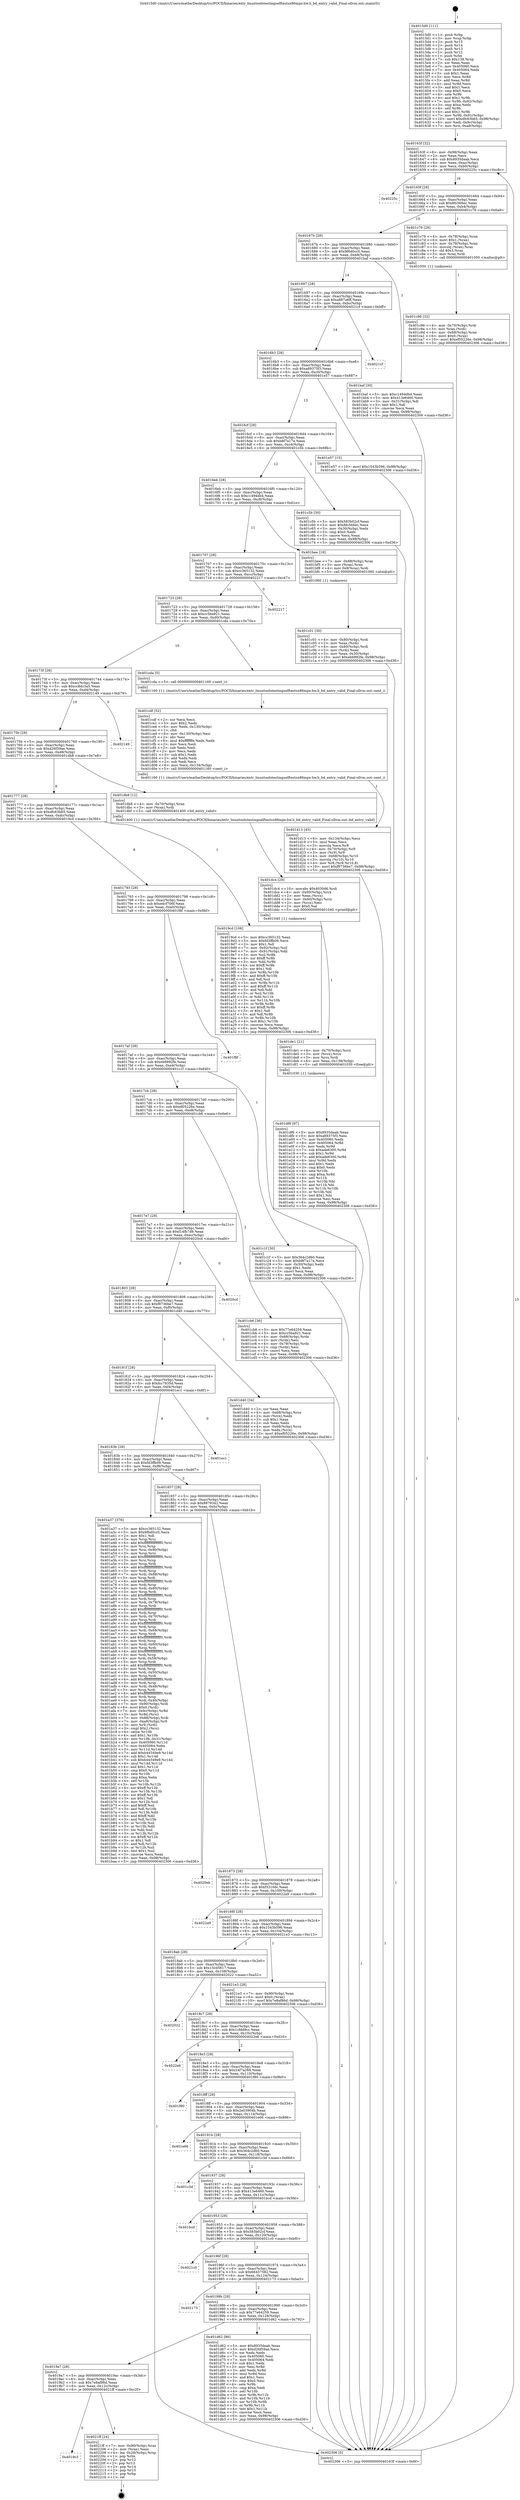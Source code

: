 digraph "0x4015d0" {
  label = "0x4015d0 (/mnt/c/Users/mathe/Desktop/tcc/POCII/binaries/extr_linuxtoolstestingselftestsx86mpx-hw.h_bd_entry_valid_Final-ollvm.out::main(0))"
  labelloc = "t"
  node[shape=record]

  Entry [label="",width=0.3,height=0.3,shape=circle,fillcolor=black,style=filled]
  "0x40163f" [label="{
     0x40163f [32]\l
     | [instrs]\l
     &nbsp;&nbsp;0x40163f \<+6\>: mov -0x98(%rbp),%eax\l
     &nbsp;&nbsp;0x401645 \<+2\>: mov %eax,%ecx\l
     &nbsp;&nbsp;0x401647 \<+6\>: sub $0x8935daab,%ecx\l
     &nbsp;&nbsp;0x40164d \<+6\>: mov %eax,-0xac(%rbp)\l
     &nbsp;&nbsp;0x401653 \<+6\>: mov %ecx,-0xb0(%rbp)\l
     &nbsp;&nbsp;0x401659 \<+6\>: je 000000000040225c \<main+0xc8c\>\l
  }"]
  "0x40225c" [label="{
     0x40225c\l
  }", style=dashed]
  "0x40165f" [label="{
     0x40165f [28]\l
     | [instrs]\l
     &nbsp;&nbsp;0x40165f \<+5\>: jmp 0000000000401664 \<main+0x94\>\l
     &nbsp;&nbsp;0x401664 \<+6\>: mov -0xac(%rbp),%eax\l
     &nbsp;&nbsp;0x40166a \<+5\>: sub $0x8fc566ec,%eax\l
     &nbsp;&nbsp;0x40166f \<+6\>: mov %eax,-0xb4(%rbp)\l
     &nbsp;&nbsp;0x401675 \<+6\>: je 0000000000401c79 \<main+0x6a9\>\l
  }"]
  Exit [label="",width=0.3,height=0.3,shape=circle,fillcolor=black,style=filled,peripheries=2]
  "0x401c79" [label="{
     0x401c79 [29]\l
     | [instrs]\l
     &nbsp;&nbsp;0x401c79 \<+4\>: mov -0x78(%rbp),%rax\l
     &nbsp;&nbsp;0x401c7d \<+6\>: movl $0x1,(%rax)\l
     &nbsp;&nbsp;0x401c83 \<+4\>: mov -0x78(%rbp),%rax\l
     &nbsp;&nbsp;0x401c87 \<+3\>: movslq (%rax),%rax\l
     &nbsp;&nbsp;0x401c8a \<+4\>: shl $0x3,%rax\l
     &nbsp;&nbsp;0x401c8e \<+3\>: mov %rax,%rdi\l
     &nbsp;&nbsp;0x401c91 \<+5\>: call 0000000000401050 \<malloc@plt\>\l
     | [calls]\l
     &nbsp;&nbsp;0x401050 \{1\} (unknown)\l
  }"]
  "0x40167b" [label="{
     0x40167b [28]\l
     | [instrs]\l
     &nbsp;&nbsp;0x40167b \<+5\>: jmp 0000000000401680 \<main+0xb0\>\l
     &nbsp;&nbsp;0x401680 \<+6\>: mov -0xac(%rbp),%eax\l
     &nbsp;&nbsp;0x401686 \<+5\>: sub $0x9f6d0cc0,%eax\l
     &nbsp;&nbsp;0x40168b \<+6\>: mov %eax,-0xb8(%rbp)\l
     &nbsp;&nbsp;0x401691 \<+6\>: je 0000000000401baf \<main+0x5df\>\l
  }"]
  "0x4019c3" [label="{
     0x4019c3\l
  }", style=dashed]
  "0x401baf" [label="{
     0x401baf [30]\l
     | [instrs]\l
     &nbsp;&nbsp;0x401baf \<+5\>: mov $0xc1494db4,%eax\l
     &nbsp;&nbsp;0x401bb4 \<+5\>: mov $0x413e6460,%ecx\l
     &nbsp;&nbsp;0x401bb9 \<+3\>: mov -0x31(%rbp),%dl\l
     &nbsp;&nbsp;0x401bbc \<+3\>: test $0x1,%dl\l
     &nbsp;&nbsp;0x401bbf \<+3\>: cmovne %ecx,%eax\l
     &nbsp;&nbsp;0x401bc2 \<+6\>: mov %eax,-0x98(%rbp)\l
     &nbsp;&nbsp;0x401bc8 \<+5\>: jmp 0000000000402306 \<main+0xd36\>\l
  }"]
  "0x401697" [label="{
     0x401697 [28]\l
     | [instrs]\l
     &nbsp;&nbsp;0x401697 \<+5\>: jmp 000000000040169c \<main+0xcc\>\l
     &nbsp;&nbsp;0x40169c \<+6\>: mov -0xac(%rbp),%eax\l
     &nbsp;&nbsp;0x4016a2 \<+5\>: sub $0xa887a6ff,%eax\l
     &nbsp;&nbsp;0x4016a7 \<+6\>: mov %eax,-0xbc(%rbp)\l
     &nbsp;&nbsp;0x4016ad \<+6\>: je 00000000004021cf \<main+0xbff\>\l
  }"]
  "0x4021ff" [label="{
     0x4021ff [24]\l
     | [instrs]\l
     &nbsp;&nbsp;0x4021ff \<+7\>: mov -0x90(%rbp),%rax\l
     &nbsp;&nbsp;0x402206 \<+2\>: mov (%rax),%eax\l
     &nbsp;&nbsp;0x402208 \<+4\>: lea -0x28(%rbp),%rsp\l
     &nbsp;&nbsp;0x40220c \<+1\>: pop %rbx\l
     &nbsp;&nbsp;0x40220d \<+2\>: pop %r12\l
     &nbsp;&nbsp;0x40220f \<+2\>: pop %r13\l
     &nbsp;&nbsp;0x402211 \<+2\>: pop %r14\l
     &nbsp;&nbsp;0x402213 \<+2\>: pop %r15\l
     &nbsp;&nbsp;0x402215 \<+1\>: pop %rbp\l
     &nbsp;&nbsp;0x402216 \<+1\>: ret\l
  }"]
  "0x4021cf" [label="{
     0x4021cf\l
  }", style=dashed]
  "0x4016b3" [label="{
     0x4016b3 [28]\l
     | [instrs]\l
     &nbsp;&nbsp;0x4016b3 \<+5\>: jmp 00000000004016b8 \<main+0xe8\>\l
     &nbsp;&nbsp;0x4016b8 \<+6\>: mov -0xac(%rbp),%eax\l
     &nbsp;&nbsp;0x4016be \<+5\>: sub $0xa89375f3,%eax\l
     &nbsp;&nbsp;0x4016c3 \<+6\>: mov %eax,-0xc0(%rbp)\l
     &nbsp;&nbsp;0x4016c9 \<+6\>: je 0000000000401e57 \<main+0x887\>\l
  }"]
  "0x401df6" [label="{
     0x401df6 [97]\l
     | [instrs]\l
     &nbsp;&nbsp;0x401df6 \<+5\>: mov $0x8935daab,%eax\l
     &nbsp;&nbsp;0x401dfb \<+5\>: mov $0xa89375f3,%esi\l
     &nbsp;&nbsp;0x401e00 \<+7\>: mov 0x405060,%edx\l
     &nbsp;&nbsp;0x401e07 \<+8\>: mov 0x405064,%r8d\l
     &nbsp;&nbsp;0x401e0f \<+3\>: mov %edx,%r9d\l
     &nbsp;&nbsp;0x401e12 \<+7\>: sub $0xade6300,%r9d\l
     &nbsp;&nbsp;0x401e19 \<+4\>: sub $0x1,%r9d\l
     &nbsp;&nbsp;0x401e1d \<+7\>: add $0xade6300,%r9d\l
     &nbsp;&nbsp;0x401e24 \<+4\>: imul %r9d,%edx\l
     &nbsp;&nbsp;0x401e28 \<+3\>: and $0x1,%edx\l
     &nbsp;&nbsp;0x401e2b \<+3\>: cmp $0x0,%edx\l
     &nbsp;&nbsp;0x401e2e \<+4\>: sete %r10b\l
     &nbsp;&nbsp;0x401e32 \<+4\>: cmp $0xa,%r8d\l
     &nbsp;&nbsp;0x401e36 \<+4\>: setl %r11b\l
     &nbsp;&nbsp;0x401e3a \<+3\>: mov %r10b,%bl\l
     &nbsp;&nbsp;0x401e3d \<+3\>: and %r11b,%bl\l
     &nbsp;&nbsp;0x401e40 \<+3\>: xor %r11b,%r10b\l
     &nbsp;&nbsp;0x401e43 \<+3\>: or %r10b,%bl\l
     &nbsp;&nbsp;0x401e46 \<+3\>: test $0x1,%bl\l
     &nbsp;&nbsp;0x401e49 \<+3\>: cmovne %esi,%eax\l
     &nbsp;&nbsp;0x401e4c \<+6\>: mov %eax,-0x98(%rbp)\l
     &nbsp;&nbsp;0x401e52 \<+5\>: jmp 0000000000402306 \<main+0xd36\>\l
  }"]
  "0x401e57" [label="{
     0x401e57 [15]\l
     | [instrs]\l
     &nbsp;&nbsp;0x401e57 \<+10\>: movl $0x1543b596,-0x98(%rbp)\l
     &nbsp;&nbsp;0x401e61 \<+5\>: jmp 0000000000402306 \<main+0xd36\>\l
  }"]
  "0x4016cf" [label="{
     0x4016cf [28]\l
     | [instrs]\l
     &nbsp;&nbsp;0x4016cf \<+5\>: jmp 00000000004016d4 \<main+0x104\>\l
     &nbsp;&nbsp;0x4016d4 \<+6\>: mov -0xac(%rbp),%eax\l
     &nbsp;&nbsp;0x4016da \<+5\>: sub $0xb8f7a17e,%eax\l
     &nbsp;&nbsp;0x4016df \<+6\>: mov %eax,-0xc4(%rbp)\l
     &nbsp;&nbsp;0x4016e5 \<+6\>: je 0000000000401c5b \<main+0x68b\>\l
  }"]
  "0x401de1" [label="{
     0x401de1 [21]\l
     | [instrs]\l
     &nbsp;&nbsp;0x401de1 \<+4\>: mov -0x70(%rbp),%rcx\l
     &nbsp;&nbsp;0x401de5 \<+3\>: mov (%rcx),%rcx\l
     &nbsp;&nbsp;0x401de8 \<+3\>: mov %rcx,%rdi\l
     &nbsp;&nbsp;0x401deb \<+6\>: mov %eax,-0x138(%rbp)\l
     &nbsp;&nbsp;0x401df1 \<+5\>: call 0000000000401030 \<free@plt\>\l
     | [calls]\l
     &nbsp;&nbsp;0x401030 \{1\} (unknown)\l
  }"]
  "0x401c5b" [label="{
     0x401c5b [30]\l
     | [instrs]\l
     &nbsp;&nbsp;0x401c5b \<+5\>: mov $0x583b02cf,%eax\l
     &nbsp;&nbsp;0x401c60 \<+5\>: mov $0x8fc566ec,%ecx\l
     &nbsp;&nbsp;0x401c65 \<+3\>: mov -0x30(%rbp),%edx\l
     &nbsp;&nbsp;0x401c68 \<+3\>: cmp $0x0,%edx\l
     &nbsp;&nbsp;0x401c6b \<+3\>: cmove %ecx,%eax\l
     &nbsp;&nbsp;0x401c6e \<+6\>: mov %eax,-0x98(%rbp)\l
     &nbsp;&nbsp;0x401c74 \<+5\>: jmp 0000000000402306 \<main+0xd36\>\l
  }"]
  "0x4016eb" [label="{
     0x4016eb [28]\l
     | [instrs]\l
     &nbsp;&nbsp;0x4016eb \<+5\>: jmp 00000000004016f0 \<main+0x120\>\l
     &nbsp;&nbsp;0x4016f0 \<+6\>: mov -0xac(%rbp),%eax\l
     &nbsp;&nbsp;0x4016f6 \<+5\>: sub $0xc1494db4,%eax\l
     &nbsp;&nbsp;0x4016fb \<+6\>: mov %eax,-0xc8(%rbp)\l
     &nbsp;&nbsp;0x401701 \<+6\>: je 0000000000401bee \<main+0x61e\>\l
  }"]
  "0x401dc4" [label="{
     0x401dc4 [29]\l
     | [instrs]\l
     &nbsp;&nbsp;0x401dc4 \<+10\>: movabs $0x4030d6,%rdi\l
     &nbsp;&nbsp;0x401dce \<+4\>: mov -0x60(%rbp),%rcx\l
     &nbsp;&nbsp;0x401dd2 \<+2\>: mov %eax,(%rcx)\l
     &nbsp;&nbsp;0x401dd4 \<+4\>: mov -0x60(%rbp),%rcx\l
     &nbsp;&nbsp;0x401dd8 \<+2\>: mov (%rcx),%esi\l
     &nbsp;&nbsp;0x401dda \<+2\>: mov $0x0,%al\l
     &nbsp;&nbsp;0x401ddc \<+5\>: call 0000000000401040 \<printf@plt\>\l
     | [calls]\l
     &nbsp;&nbsp;0x401040 \{1\} (unknown)\l
  }"]
  "0x401bee" [label="{
     0x401bee [19]\l
     | [instrs]\l
     &nbsp;&nbsp;0x401bee \<+7\>: mov -0x88(%rbp),%rax\l
     &nbsp;&nbsp;0x401bf5 \<+3\>: mov (%rax),%rax\l
     &nbsp;&nbsp;0x401bf8 \<+4\>: mov 0x8(%rax),%rdi\l
     &nbsp;&nbsp;0x401bfc \<+5\>: call 0000000000401060 \<atoi@plt\>\l
     | [calls]\l
     &nbsp;&nbsp;0x401060 \{1\} (unknown)\l
  }"]
  "0x401707" [label="{
     0x401707 [28]\l
     | [instrs]\l
     &nbsp;&nbsp;0x401707 \<+5\>: jmp 000000000040170c \<main+0x13c\>\l
     &nbsp;&nbsp;0x40170c \<+6\>: mov -0xac(%rbp),%eax\l
     &nbsp;&nbsp;0x401712 \<+5\>: sub $0xcc365132,%eax\l
     &nbsp;&nbsp;0x401717 \<+6\>: mov %eax,-0xcc(%rbp)\l
     &nbsp;&nbsp;0x40171d \<+6\>: je 0000000000402217 \<main+0xc47\>\l
  }"]
  "0x4019a7" [label="{
     0x4019a7 [28]\l
     | [instrs]\l
     &nbsp;&nbsp;0x4019a7 \<+5\>: jmp 00000000004019ac \<main+0x3dc\>\l
     &nbsp;&nbsp;0x4019ac \<+6\>: mov -0xac(%rbp),%eax\l
     &nbsp;&nbsp;0x4019b2 \<+5\>: sub $0x7e8af86d,%eax\l
     &nbsp;&nbsp;0x4019b7 \<+6\>: mov %eax,-0x12c(%rbp)\l
     &nbsp;&nbsp;0x4019bd \<+6\>: je 00000000004021ff \<main+0xc2f\>\l
  }"]
  "0x402217" [label="{
     0x402217\l
  }", style=dashed]
  "0x401723" [label="{
     0x401723 [28]\l
     | [instrs]\l
     &nbsp;&nbsp;0x401723 \<+5\>: jmp 0000000000401728 \<main+0x158\>\l
     &nbsp;&nbsp;0x401728 \<+6\>: mov -0xac(%rbp),%eax\l
     &nbsp;&nbsp;0x40172e \<+5\>: sub $0xcc5ba921,%eax\l
     &nbsp;&nbsp;0x401733 \<+6\>: mov %eax,-0xd0(%rbp)\l
     &nbsp;&nbsp;0x401739 \<+6\>: je 0000000000401cda \<main+0x70a\>\l
  }"]
  "0x401d62" [label="{
     0x401d62 [86]\l
     | [instrs]\l
     &nbsp;&nbsp;0x401d62 \<+5\>: mov $0x8935daab,%eax\l
     &nbsp;&nbsp;0x401d67 \<+5\>: mov $0xd26f59ae,%ecx\l
     &nbsp;&nbsp;0x401d6c \<+2\>: xor %edx,%edx\l
     &nbsp;&nbsp;0x401d6e \<+7\>: mov 0x405060,%esi\l
     &nbsp;&nbsp;0x401d75 \<+7\>: mov 0x405064,%edi\l
     &nbsp;&nbsp;0x401d7c \<+3\>: sub $0x1,%edx\l
     &nbsp;&nbsp;0x401d7f \<+3\>: mov %esi,%r8d\l
     &nbsp;&nbsp;0x401d82 \<+3\>: add %edx,%r8d\l
     &nbsp;&nbsp;0x401d85 \<+4\>: imul %r8d,%esi\l
     &nbsp;&nbsp;0x401d89 \<+3\>: and $0x1,%esi\l
     &nbsp;&nbsp;0x401d8c \<+3\>: cmp $0x0,%esi\l
     &nbsp;&nbsp;0x401d8f \<+4\>: sete %r9b\l
     &nbsp;&nbsp;0x401d93 \<+3\>: cmp $0xa,%edi\l
     &nbsp;&nbsp;0x401d96 \<+4\>: setl %r10b\l
     &nbsp;&nbsp;0x401d9a \<+3\>: mov %r9b,%r11b\l
     &nbsp;&nbsp;0x401d9d \<+3\>: and %r10b,%r11b\l
     &nbsp;&nbsp;0x401da0 \<+3\>: xor %r10b,%r9b\l
     &nbsp;&nbsp;0x401da3 \<+3\>: or %r9b,%r11b\l
     &nbsp;&nbsp;0x401da6 \<+4\>: test $0x1,%r11b\l
     &nbsp;&nbsp;0x401daa \<+3\>: cmovne %ecx,%eax\l
     &nbsp;&nbsp;0x401dad \<+6\>: mov %eax,-0x98(%rbp)\l
     &nbsp;&nbsp;0x401db3 \<+5\>: jmp 0000000000402306 \<main+0xd36\>\l
  }"]
  "0x401cda" [label="{
     0x401cda [5]\l
     | [instrs]\l
     &nbsp;&nbsp;0x401cda \<+5\>: call 0000000000401160 \<next_i\>\l
     | [calls]\l
     &nbsp;&nbsp;0x401160 \{1\} (/mnt/c/Users/mathe/Desktop/tcc/POCII/binaries/extr_linuxtoolstestingselftestsx86mpx-hw.h_bd_entry_valid_Final-ollvm.out::next_i)\l
  }"]
  "0x40173f" [label="{
     0x40173f [28]\l
     | [instrs]\l
     &nbsp;&nbsp;0x40173f \<+5\>: jmp 0000000000401744 \<main+0x174\>\l
     &nbsp;&nbsp;0x401744 \<+6\>: mov -0xac(%rbp),%eax\l
     &nbsp;&nbsp;0x40174a \<+5\>: sub $0xcc8dc3a5,%eax\l
     &nbsp;&nbsp;0x40174f \<+6\>: mov %eax,-0xd4(%rbp)\l
     &nbsp;&nbsp;0x401755 \<+6\>: je 0000000000402149 \<main+0xb79\>\l
  }"]
  "0x40198b" [label="{
     0x40198b [28]\l
     | [instrs]\l
     &nbsp;&nbsp;0x40198b \<+5\>: jmp 0000000000401990 \<main+0x3c0\>\l
     &nbsp;&nbsp;0x401990 \<+6\>: mov -0xac(%rbp),%eax\l
     &nbsp;&nbsp;0x401996 \<+5\>: sub $0x77e64259,%eax\l
     &nbsp;&nbsp;0x40199b \<+6\>: mov %eax,-0x128(%rbp)\l
     &nbsp;&nbsp;0x4019a1 \<+6\>: je 0000000000401d62 \<main+0x792\>\l
  }"]
  "0x402149" [label="{
     0x402149\l
  }", style=dashed]
  "0x40175b" [label="{
     0x40175b [28]\l
     | [instrs]\l
     &nbsp;&nbsp;0x40175b \<+5\>: jmp 0000000000401760 \<main+0x190\>\l
     &nbsp;&nbsp;0x401760 \<+6\>: mov -0xac(%rbp),%eax\l
     &nbsp;&nbsp;0x401766 \<+5\>: sub $0xd26f59ae,%eax\l
     &nbsp;&nbsp;0x40176b \<+6\>: mov %eax,-0xd8(%rbp)\l
     &nbsp;&nbsp;0x401771 \<+6\>: je 0000000000401db8 \<main+0x7e8\>\l
  }"]
  "0x402173" [label="{
     0x402173\l
  }", style=dashed]
  "0x401db8" [label="{
     0x401db8 [12]\l
     | [instrs]\l
     &nbsp;&nbsp;0x401db8 \<+4\>: mov -0x70(%rbp),%rax\l
     &nbsp;&nbsp;0x401dbc \<+3\>: mov (%rax),%rdi\l
     &nbsp;&nbsp;0x401dbf \<+5\>: call 0000000000401400 \<bd_entry_valid\>\l
     | [calls]\l
     &nbsp;&nbsp;0x401400 \{1\} (/mnt/c/Users/mathe/Desktop/tcc/POCII/binaries/extr_linuxtoolstestingselftestsx86mpx-hw.h_bd_entry_valid_Final-ollvm.out::bd_entry_valid)\l
  }"]
  "0x401777" [label="{
     0x401777 [28]\l
     | [instrs]\l
     &nbsp;&nbsp;0x401777 \<+5\>: jmp 000000000040177c \<main+0x1ac\>\l
     &nbsp;&nbsp;0x40177c \<+6\>: mov -0xac(%rbp),%eax\l
     &nbsp;&nbsp;0x401782 \<+5\>: sub $0xdfc63b65,%eax\l
     &nbsp;&nbsp;0x401787 \<+6\>: mov %eax,-0xdc(%rbp)\l
     &nbsp;&nbsp;0x40178d \<+6\>: je 00000000004019cd \<main+0x3fd\>\l
  }"]
  "0x40196f" [label="{
     0x40196f [28]\l
     | [instrs]\l
     &nbsp;&nbsp;0x40196f \<+5\>: jmp 0000000000401974 \<main+0x3a4\>\l
     &nbsp;&nbsp;0x401974 \<+6\>: mov -0xac(%rbp),%eax\l
     &nbsp;&nbsp;0x40197a \<+5\>: sub $0x66457582,%eax\l
     &nbsp;&nbsp;0x40197f \<+6\>: mov %eax,-0x124(%rbp)\l
     &nbsp;&nbsp;0x401985 \<+6\>: je 0000000000402173 \<main+0xba3\>\l
  }"]
  "0x4019cd" [label="{
     0x4019cd [106]\l
     | [instrs]\l
     &nbsp;&nbsp;0x4019cd \<+5\>: mov $0xcc365132,%eax\l
     &nbsp;&nbsp;0x4019d2 \<+5\>: mov $0xfd3ffb09,%ecx\l
     &nbsp;&nbsp;0x4019d7 \<+2\>: mov $0x1,%dl\l
     &nbsp;&nbsp;0x4019d9 \<+7\>: mov -0x92(%rbp),%sil\l
     &nbsp;&nbsp;0x4019e0 \<+7\>: mov -0x91(%rbp),%dil\l
     &nbsp;&nbsp;0x4019e7 \<+3\>: mov %sil,%r8b\l
     &nbsp;&nbsp;0x4019ea \<+4\>: xor $0xff,%r8b\l
     &nbsp;&nbsp;0x4019ee \<+3\>: mov %dil,%r9b\l
     &nbsp;&nbsp;0x4019f1 \<+4\>: xor $0xff,%r9b\l
     &nbsp;&nbsp;0x4019f5 \<+3\>: xor $0x1,%dl\l
     &nbsp;&nbsp;0x4019f8 \<+3\>: mov %r8b,%r10b\l
     &nbsp;&nbsp;0x4019fb \<+4\>: and $0xff,%r10b\l
     &nbsp;&nbsp;0x4019ff \<+3\>: and %dl,%sil\l
     &nbsp;&nbsp;0x401a02 \<+3\>: mov %r9b,%r11b\l
     &nbsp;&nbsp;0x401a05 \<+4\>: and $0xff,%r11b\l
     &nbsp;&nbsp;0x401a09 \<+3\>: and %dl,%dil\l
     &nbsp;&nbsp;0x401a0c \<+3\>: or %sil,%r10b\l
     &nbsp;&nbsp;0x401a0f \<+3\>: or %dil,%r11b\l
     &nbsp;&nbsp;0x401a12 \<+3\>: xor %r11b,%r10b\l
     &nbsp;&nbsp;0x401a15 \<+3\>: or %r9b,%r8b\l
     &nbsp;&nbsp;0x401a18 \<+4\>: xor $0xff,%r8b\l
     &nbsp;&nbsp;0x401a1c \<+3\>: or $0x1,%dl\l
     &nbsp;&nbsp;0x401a1f \<+3\>: and %dl,%r8b\l
     &nbsp;&nbsp;0x401a22 \<+3\>: or %r8b,%r10b\l
     &nbsp;&nbsp;0x401a25 \<+4\>: test $0x1,%r10b\l
     &nbsp;&nbsp;0x401a29 \<+3\>: cmovne %ecx,%eax\l
     &nbsp;&nbsp;0x401a2c \<+6\>: mov %eax,-0x98(%rbp)\l
     &nbsp;&nbsp;0x401a32 \<+5\>: jmp 0000000000402306 \<main+0xd36\>\l
  }"]
  "0x401793" [label="{
     0x401793 [28]\l
     | [instrs]\l
     &nbsp;&nbsp;0x401793 \<+5\>: jmp 0000000000401798 \<main+0x1c8\>\l
     &nbsp;&nbsp;0x401798 \<+6\>: mov -0xac(%rbp),%eax\l
     &nbsp;&nbsp;0x40179e \<+5\>: sub $0xe4cf706f,%eax\l
     &nbsp;&nbsp;0x4017a3 \<+6\>: mov %eax,-0xe0(%rbp)\l
     &nbsp;&nbsp;0x4017a9 \<+6\>: je 0000000000401f8f \<main+0x9bf\>\l
  }"]
  "0x402306" [label="{
     0x402306 [5]\l
     | [instrs]\l
     &nbsp;&nbsp;0x402306 \<+5\>: jmp 000000000040163f \<main+0x6f\>\l
  }"]
  "0x4015d0" [label="{
     0x4015d0 [111]\l
     | [instrs]\l
     &nbsp;&nbsp;0x4015d0 \<+1\>: push %rbp\l
     &nbsp;&nbsp;0x4015d1 \<+3\>: mov %rsp,%rbp\l
     &nbsp;&nbsp;0x4015d4 \<+2\>: push %r15\l
     &nbsp;&nbsp;0x4015d6 \<+2\>: push %r14\l
     &nbsp;&nbsp;0x4015d8 \<+2\>: push %r13\l
     &nbsp;&nbsp;0x4015da \<+2\>: push %r12\l
     &nbsp;&nbsp;0x4015dc \<+1\>: push %rbx\l
     &nbsp;&nbsp;0x4015dd \<+7\>: sub $0x138,%rsp\l
     &nbsp;&nbsp;0x4015e4 \<+2\>: xor %eax,%eax\l
     &nbsp;&nbsp;0x4015e6 \<+7\>: mov 0x405060,%ecx\l
     &nbsp;&nbsp;0x4015ed \<+7\>: mov 0x405064,%edx\l
     &nbsp;&nbsp;0x4015f4 \<+3\>: sub $0x1,%eax\l
     &nbsp;&nbsp;0x4015f7 \<+3\>: mov %ecx,%r8d\l
     &nbsp;&nbsp;0x4015fa \<+3\>: add %eax,%r8d\l
     &nbsp;&nbsp;0x4015fd \<+4\>: imul %r8d,%ecx\l
     &nbsp;&nbsp;0x401601 \<+3\>: and $0x1,%ecx\l
     &nbsp;&nbsp;0x401604 \<+3\>: cmp $0x0,%ecx\l
     &nbsp;&nbsp;0x401607 \<+4\>: sete %r9b\l
     &nbsp;&nbsp;0x40160b \<+4\>: and $0x1,%r9b\l
     &nbsp;&nbsp;0x40160f \<+7\>: mov %r9b,-0x92(%rbp)\l
     &nbsp;&nbsp;0x401616 \<+3\>: cmp $0xa,%edx\l
     &nbsp;&nbsp;0x401619 \<+4\>: setl %r9b\l
     &nbsp;&nbsp;0x40161d \<+4\>: and $0x1,%r9b\l
     &nbsp;&nbsp;0x401621 \<+7\>: mov %r9b,-0x91(%rbp)\l
     &nbsp;&nbsp;0x401628 \<+10\>: movl $0xdfc63b65,-0x98(%rbp)\l
     &nbsp;&nbsp;0x401632 \<+6\>: mov %edi,-0x9c(%rbp)\l
     &nbsp;&nbsp;0x401638 \<+7\>: mov %rsi,-0xa8(%rbp)\l
  }"]
  "0x4021c0" [label="{
     0x4021c0\l
  }", style=dashed]
  "0x401f8f" [label="{
     0x401f8f\l
  }", style=dashed]
  "0x4017af" [label="{
     0x4017af [28]\l
     | [instrs]\l
     &nbsp;&nbsp;0x4017af \<+5\>: jmp 00000000004017b4 \<main+0x1e4\>\l
     &nbsp;&nbsp;0x4017b4 \<+6\>: mov -0xac(%rbp),%eax\l
     &nbsp;&nbsp;0x4017ba \<+5\>: sub $0xeb6892fe,%eax\l
     &nbsp;&nbsp;0x4017bf \<+6\>: mov %eax,-0xe4(%rbp)\l
     &nbsp;&nbsp;0x4017c5 \<+6\>: je 0000000000401c1f \<main+0x64f\>\l
  }"]
  "0x401953" [label="{
     0x401953 [28]\l
     | [instrs]\l
     &nbsp;&nbsp;0x401953 \<+5\>: jmp 0000000000401958 \<main+0x388\>\l
     &nbsp;&nbsp;0x401958 \<+6\>: mov -0xac(%rbp),%eax\l
     &nbsp;&nbsp;0x40195e \<+5\>: sub $0x583b02cf,%eax\l
     &nbsp;&nbsp;0x401963 \<+6\>: mov %eax,-0x120(%rbp)\l
     &nbsp;&nbsp;0x401969 \<+6\>: je 00000000004021c0 \<main+0xbf0\>\l
  }"]
  "0x401c1f" [label="{
     0x401c1f [30]\l
     | [instrs]\l
     &nbsp;&nbsp;0x401c1f \<+5\>: mov $0x364c2d60,%eax\l
     &nbsp;&nbsp;0x401c24 \<+5\>: mov $0xb8f7a17e,%ecx\l
     &nbsp;&nbsp;0x401c29 \<+3\>: mov -0x30(%rbp),%edx\l
     &nbsp;&nbsp;0x401c2c \<+3\>: cmp $0x1,%edx\l
     &nbsp;&nbsp;0x401c2f \<+3\>: cmovl %ecx,%eax\l
     &nbsp;&nbsp;0x401c32 \<+6\>: mov %eax,-0x98(%rbp)\l
     &nbsp;&nbsp;0x401c38 \<+5\>: jmp 0000000000402306 \<main+0xd36\>\l
  }"]
  "0x4017cb" [label="{
     0x4017cb [28]\l
     | [instrs]\l
     &nbsp;&nbsp;0x4017cb \<+5\>: jmp 00000000004017d0 \<main+0x200\>\l
     &nbsp;&nbsp;0x4017d0 \<+6\>: mov -0xac(%rbp),%eax\l
     &nbsp;&nbsp;0x4017d6 \<+5\>: sub $0xef05226e,%eax\l
     &nbsp;&nbsp;0x4017db \<+6\>: mov %eax,-0xe8(%rbp)\l
     &nbsp;&nbsp;0x4017e1 \<+6\>: je 0000000000401cb6 \<main+0x6e6\>\l
  }"]
  "0x401bcd" [label="{
     0x401bcd\l
  }", style=dashed]
  "0x401cb6" [label="{
     0x401cb6 [36]\l
     | [instrs]\l
     &nbsp;&nbsp;0x401cb6 \<+5\>: mov $0x77e64259,%eax\l
     &nbsp;&nbsp;0x401cbb \<+5\>: mov $0xcc5ba921,%ecx\l
     &nbsp;&nbsp;0x401cc0 \<+4\>: mov -0x68(%rbp),%rdx\l
     &nbsp;&nbsp;0x401cc4 \<+2\>: mov (%rdx),%esi\l
     &nbsp;&nbsp;0x401cc6 \<+4\>: mov -0x78(%rbp),%rdx\l
     &nbsp;&nbsp;0x401cca \<+2\>: cmp (%rdx),%esi\l
     &nbsp;&nbsp;0x401ccc \<+3\>: cmovl %ecx,%eax\l
     &nbsp;&nbsp;0x401ccf \<+6\>: mov %eax,-0x98(%rbp)\l
     &nbsp;&nbsp;0x401cd5 \<+5\>: jmp 0000000000402306 \<main+0xd36\>\l
  }"]
  "0x4017e7" [label="{
     0x4017e7 [28]\l
     | [instrs]\l
     &nbsp;&nbsp;0x4017e7 \<+5\>: jmp 00000000004017ec \<main+0x21c\>\l
     &nbsp;&nbsp;0x4017ec \<+6\>: mov -0xac(%rbp),%eax\l
     &nbsp;&nbsp;0x4017f2 \<+5\>: sub $0xf14fb7d9,%eax\l
     &nbsp;&nbsp;0x4017f7 \<+6\>: mov %eax,-0xec(%rbp)\l
     &nbsp;&nbsp;0x4017fd \<+6\>: je 00000000004020cd \<main+0xafd\>\l
  }"]
  "0x401937" [label="{
     0x401937 [28]\l
     | [instrs]\l
     &nbsp;&nbsp;0x401937 \<+5\>: jmp 000000000040193c \<main+0x36c\>\l
     &nbsp;&nbsp;0x40193c \<+6\>: mov -0xac(%rbp),%eax\l
     &nbsp;&nbsp;0x401942 \<+5\>: sub $0x413e6460,%eax\l
     &nbsp;&nbsp;0x401947 \<+6\>: mov %eax,-0x11c(%rbp)\l
     &nbsp;&nbsp;0x40194d \<+6\>: je 0000000000401bcd \<main+0x5fd\>\l
  }"]
  "0x4020cd" [label="{
     0x4020cd\l
  }", style=dashed]
  "0x401803" [label="{
     0x401803 [28]\l
     | [instrs]\l
     &nbsp;&nbsp;0x401803 \<+5\>: jmp 0000000000401808 \<main+0x238\>\l
     &nbsp;&nbsp;0x401808 \<+6\>: mov -0xac(%rbp),%eax\l
     &nbsp;&nbsp;0x40180e \<+5\>: sub $0xf8736be7,%eax\l
     &nbsp;&nbsp;0x401813 \<+6\>: mov %eax,-0xf0(%rbp)\l
     &nbsp;&nbsp;0x401819 \<+6\>: je 0000000000401d40 \<main+0x770\>\l
  }"]
  "0x401c3d" [label="{
     0x401c3d\l
  }", style=dashed]
  "0x401d40" [label="{
     0x401d40 [34]\l
     | [instrs]\l
     &nbsp;&nbsp;0x401d40 \<+2\>: xor %eax,%eax\l
     &nbsp;&nbsp;0x401d42 \<+4\>: mov -0x68(%rbp),%rcx\l
     &nbsp;&nbsp;0x401d46 \<+2\>: mov (%rcx),%edx\l
     &nbsp;&nbsp;0x401d48 \<+3\>: sub $0x1,%eax\l
     &nbsp;&nbsp;0x401d4b \<+2\>: sub %eax,%edx\l
     &nbsp;&nbsp;0x401d4d \<+4\>: mov -0x68(%rbp),%rcx\l
     &nbsp;&nbsp;0x401d51 \<+2\>: mov %edx,(%rcx)\l
     &nbsp;&nbsp;0x401d53 \<+10\>: movl $0xef05226e,-0x98(%rbp)\l
     &nbsp;&nbsp;0x401d5d \<+5\>: jmp 0000000000402306 \<main+0xd36\>\l
  }"]
  "0x40181f" [label="{
     0x40181f [28]\l
     | [instrs]\l
     &nbsp;&nbsp;0x40181f \<+5\>: jmp 0000000000401824 \<main+0x254\>\l
     &nbsp;&nbsp;0x401824 \<+6\>: mov -0xac(%rbp),%eax\l
     &nbsp;&nbsp;0x40182a \<+5\>: sub $0xfcc7835d,%eax\l
     &nbsp;&nbsp;0x40182f \<+6\>: mov %eax,-0xf4(%rbp)\l
     &nbsp;&nbsp;0x401835 \<+6\>: je 0000000000401ec1 \<main+0x8f1\>\l
  }"]
  "0x40191b" [label="{
     0x40191b [28]\l
     | [instrs]\l
     &nbsp;&nbsp;0x40191b \<+5\>: jmp 0000000000401920 \<main+0x350\>\l
     &nbsp;&nbsp;0x401920 \<+6\>: mov -0xac(%rbp),%eax\l
     &nbsp;&nbsp;0x401926 \<+5\>: sub $0x364c2d60,%eax\l
     &nbsp;&nbsp;0x40192b \<+6\>: mov %eax,-0x118(%rbp)\l
     &nbsp;&nbsp;0x401931 \<+6\>: je 0000000000401c3d \<main+0x66d\>\l
  }"]
  "0x401ec1" [label="{
     0x401ec1\l
  }", style=dashed]
  "0x40183b" [label="{
     0x40183b [28]\l
     | [instrs]\l
     &nbsp;&nbsp;0x40183b \<+5\>: jmp 0000000000401840 \<main+0x270\>\l
     &nbsp;&nbsp;0x401840 \<+6\>: mov -0xac(%rbp),%eax\l
     &nbsp;&nbsp;0x401846 \<+5\>: sub $0xfd3ffb09,%eax\l
     &nbsp;&nbsp;0x40184b \<+6\>: mov %eax,-0xf8(%rbp)\l
     &nbsp;&nbsp;0x401851 \<+6\>: je 0000000000401a37 \<main+0x467\>\l
  }"]
  "0x401e66" [label="{
     0x401e66\l
  }", style=dashed]
  "0x401a37" [label="{
     0x401a37 [376]\l
     | [instrs]\l
     &nbsp;&nbsp;0x401a37 \<+5\>: mov $0xcc365132,%eax\l
     &nbsp;&nbsp;0x401a3c \<+5\>: mov $0x9f6d0cc0,%ecx\l
     &nbsp;&nbsp;0x401a41 \<+2\>: mov $0x1,%dl\l
     &nbsp;&nbsp;0x401a43 \<+3\>: mov %rsp,%rsi\l
     &nbsp;&nbsp;0x401a46 \<+4\>: add $0xfffffffffffffff0,%rsi\l
     &nbsp;&nbsp;0x401a4a \<+3\>: mov %rsi,%rsp\l
     &nbsp;&nbsp;0x401a4d \<+7\>: mov %rsi,-0x90(%rbp)\l
     &nbsp;&nbsp;0x401a54 \<+3\>: mov %rsp,%rsi\l
     &nbsp;&nbsp;0x401a57 \<+4\>: add $0xfffffffffffffff0,%rsi\l
     &nbsp;&nbsp;0x401a5b \<+3\>: mov %rsi,%rsp\l
     &nbsp;&nbsp;0x401a5e \<+3\>: mov %rsp,%rdi\l
     &nbsp;&nbsp;0x401a61 \<+4\>: add $0xfffffffffffffff0,%rdi\l
     &nbsp;&nbsp;0x401a65 \<+3\>: mov %rdi,%rsp\l
     &nbsp;&nbsp;0x401a68 \<+7\>: mov %rdi,-0x88(%rbp)\l
     &nbsp;&nbsp;0x401a6f \<+3\>: mov %rsp,%rdi\l
     &nbsp;&nbsp;0x401a72 \<+4\>: add $0xfffffffffffffff0,%rdi\l
     &nbsp;&nbsp;0x401a76 \<+3\>: mov %rdi,%rsp\l
     &nbsp;&nbsp;0x401a79 \<+4\>: mov %rdi,-0x80(%rbp)\l
     &nbsp;&nbsp;0x401a7d \<+3\>: mov %rsp,%rdi\l
     &nbsp;&nbsp;0x401a80 \<+4\>: add $0xfffffffffffffff0,%rdi\l
     &nbsp;&nbsp;0x401a84 \<+3\>: mov %rdi,%rsp\l
     &nbsp;&nbsp;0x401a87 \<+4\>: mov %rdi,-0x78(%rbp)\l
     &nbsp;&nbsp;0x401a8b \<+3\>: mov %rsp,%rdi\l
     &nbsp;&nbsp;0x401a8e \<+4\>: add $0xfffffffffffffff0,%rdi\l
     &nbsp;&nbsp;0x401a92 \<+3\>: mov %rdi,%rsp\l
     &nbsp;&nbsp;0x401a95 \<+4\>: mov %rdi,-0x70(%rbp)\l
     &nbsp;&nbsp;0x401a99 \<+3\>: mov %rsp,%rdi\l
     &nbsp;&nbsp;0x401a9c \<+4\>: add $0xfffffffffffffff0,%rdi\l
     &nbsp;&nbsp;0x401aa0 \<+3\>: mov %rdi,%rsp\l
     &nbsp;&nbsp;0x401aa3 \<+4\>: mov %rdi,-0x68(%rbp)\l
     &nbsp;&nbsp;0x401aa7 \<+3\>: mov %rsp,%rdi\l
     &nbsp;&nbsp;0x401aaa \<+4\>: add $0xfffffffffffffff0,%rdi\l
     &nbsp;&nbsp;0x401aae \<+3\>: mov %rdi,%rsp\l
     &nbsp;&nbsp;0x401ab1 \<+4\>: mov %rdi,-0x60(%rbp)\l
     &nbsp;&nbsp;0x401ab5 \<+3\>: mov %rsp,%rdi\l
     &nbsp;&nbsp;0x401ab8 \<+4\>: add $0xfffffffffffffff0,%rdi\l
     &nbsp;&nbsp;0x401abc \<+3\>: mov %rdi,%rsp\l
     &nbsp;&nbsp;0x401abf \<+4\>: mov %rdi,-0x58(%rbp)\l
     &nbsp;&nbsp;0x401ac3 \<+3\>: mov %rsp,%rdi\l
     &nbsp;&nbsp;0x401ac6 \<+4\>: add $0xfffffffffffffff0,%rdi\l
     &nbsp;&nbsp;0x401aca \<+3\>: mov %rdi,%rsp\l
     &nbsp;&nbsp;0x401acd \<+4\>: mov %rdi,-0x50(%rbp)\l
     &nbsp;&nbsp;0x401ad1 \<+3\>: mov %rsp,%rdi\l
     &nbsp;&nbsp;0x401ad4 \<+4\>: add $0xfffffffffffffff0,%rdi\l
     &nbsp;&nbsp;0x401ad8 \<+3\>: mov %rdi,%rsp\l
     &nbsp;&nbsp;0x401adb \<+4\>: mov %rdi,-0x48(%rbp)\l
     &nbsp;&nbsp;0x401adf \<+3\>: mov %rsp,%rdi\l
     &nbsp;&nbsp;0x401ae2 \<+4\>: add $0xfffffffffffffff0,%rdi\l
     &nbsp;&nbsp;0x401ae6 \<+3\>: mov %rdi,%rsp\l
     &nbsp;&nbsp;0x401ae9 \<+4\>: mov %rdi,-0x40(%rbp)\l
     &nbsp;&nbsp;0x401aed \<+7\>: mov -0x90(%rbp),%rdi\l
     &nbsp;&nbsp;0x401af4 \<+6\>: movl $0x0,(%rdi)\l
     &nbsp;&nbsp;0x401afa \<+7\>: mov -0x9c(%rbp),%r8d\l
     &nbsp;&nbsp;0x401b01 \<+3\>: mov %r8d,(%rsi)\l
     &nbsp;&nbsp;0x401b04 \<+7\>: mov -0x88(%rbp),%rdi\l
     &nbsp;&nbsp;0x401b0b \<+7\>: mov -0xa8(%rbp),%r9\l
     &nbsp;&nbsp;0x401b12 \<+3\>: mov %r9,(%rdi)\l
     &nbsp;&nbsp;0x401b15 \<+3\>: cmpl $0x2,(%rsi)\l
     &nbsp;&nbsp;0x401b18 \<+4\>: setne %r10b\l
     &nbsp;&nbsp;0x401b1c \<+4\>: and $0x1,%r10b\l
     &nbsp;&nbsp;0x401b20 \<+4\>: mov %r10b,-0x31(%rbp)\l
     &nbsp;&nbsp;0x401b24 \<+8\>: mov 0x405060,%r11d\l
     &nbsp;&nbsp;0x401b2c \<+7\>: mov 0x405064,%ebx\l
     &nbsp;&nbsp;0x401b33 \<+3\>: mov %r11d,%r14d\l
     &nbsp;&nbsp;0x401b36 \<+7\>: add $0xb44349e9,%r14d\l
     &nbsp;&nbsp;0x401b3d \<+4\>: sub $0x1,%r14d\l
     &nbsp;&nbsp;0x401b41 \<+7\>: sub $0xb44349e9,%r14d\l
     &nbsp;&nbsp;0x401b48 \<+4\>: imul %r14d,%r11d\l
     &nbsp;&nbsp;0x401b4c \<+4\>: and $0x1,%r11d\l
     &nbsp;&nbsp;0x401b50 \<+4\>: cmp $0x0,%r11d\l
     &nbsp;&nbsp;0x401b54 \<+4\>: sete %r10b\l
     &nbsp;&nbsp;0x401b58 \<+3\>: cmp $0xa,%ebx\l
     &nbsp;&nbsp;0x401b5b \<+4\>: setl %r15b\l
     &nbsp;&nbsp;0x401b5f \<+3\>: mov %r10b,%r12b\l
     &nbsp;&nbsp;0x401b62 \<+4\>: xor $0xff,%r12b\l
     &nbsp;&nbsp;0x401b66 \<+3\>: mov %r15b,%r13b\l
     &nbsp;&nbsp;0x401b69 \<+4\>: xor $0xff,%r13b\l
     &nbsp;&nbsp;0x401b6d \<+3\>: xor $0x1,%dl\l
     &nbsp;&nbsp;0x401b70 \<+3\>: mov %r12b,%sil\l
     &nbsp;&nbsp;0x401b73 \<+4\>: and $0xff,%sil\l
     &nbsp;&nbsp;0x401b77 \<+3\>: and %dl,%r10b\l
     &nbsp;&nbsp;0x401b7a \<+3\>: mov %r13b,%dil\l
     &nbsp;&nbsp;0x401b7d \<+4\>: and $0xff,%dil\l
     &nbsp;&nbsp;0x401b81 \<+3\>: and %dl,%r15b\l
     &nbsp;&nbsp;0x401b84 \<+3\>: or %r10b,%sil\l
     &nbsp;&nbsp;0x401b87 \<+3\>: or %r15b,%dil\l
     &nbsp;&nbsp;0x401b8a \<+3\>: xor %dil,%sil\l
     &nbsp;&nbsp;0x401b8d \<+3\>: or %r13b,%r12b\l
     &nbsp;&nbsp;0x401b90 \<+4\>: xor $0xff,%r12b\l
     &nbsp;&nbsp;0x401b94 \<+3\>: or $0x1,%dl\l
     &nbsp;&nbsp;0x401b97 \<+3\>: and %dl,%r12b\l
     &nbsp;&nbsp;0x401b9a \<+3\>: or %r12b,%sil\l
     &nbsp;&nbsp;0x401b9d \<+4\>: test $0x1,%sil\l
     &nbsp;&nbsp;0x401ba1 \<+3\>: cmovne %ecx,%eax\l
     &nbsp;&nbsp;0x401ba4 \<+6\>: mov %eax,-0x98(%rbp)\l
     &nbsp;&nbsp;0x401baa \<+5\>: jmp 0000000000402306 \<main+0xd36\>\l
  }"]
  "0x401857" [label="{
     0x401857 [28]\l
     | [instrs]\l
     &nbsp;&nbsp;0x401857 \<+5\>: jmp 000000000040185c \<main+0x28c\>\l
     &nbsp;&nbsp;0x40185c \<+6\>: mov -0xac(%rbp),%eax\l
     &nbsp;&nbsp;0x401862 \<+5\>: sub $0x8879342,%eax\l
     &nbsp;&nbsp;0x401867 \<+6\>: mov %eax,-0xfc(%rbp)\l
     &nbsp;&nbsp;0x40186d \<+6\>: je 00000000004020eb \<main+0xb1b\>\l
  }"]
  "0x4018ff" [label="{
     0x4018ff [28]\l
     | [instrs]\l
     &nbsp;&nbsp;0x4018ff \<+5\>: jmp 0000000000401904 \<main+0x334\>\l
     &nbsp;&nbsp;0x401904 \<+6\>: mov -0xac(%rbp),%eax\l
     &nbsp;&nbsp;0x40190a \<+5\>: sub $0x2e03904b,%eax\l
     &nbsp;&nbsp;0x40190f \<+6\>: mov %eax,-0x114(%rbp)\l
     &nbsp;&nbsp;0x401915 \<+6\>: je 0000000000401e66 \<main+0x896\>\l
  }"]
  "0x401c01" [label="{
     0x401c01 [30]\l
     | [instrs]\l
     &nbsp;&nbsp;0x401c01 \<+4\>: mov -0x80(%rbp),%rdi\l
     &nbsp;&nbsp;0x401c05 \<+2\>: mov %eax,(%rdi)\l
     &nbsp;&nbsp;0x401c07 \<+4\>: mov -0x80(%rbp),%rdi\l
     &nbsp;&nbsp;0x401c0b \<+2\>: mov (%rdi),%eax\l
     &nbsp;&nbsp;0x401c0d \<+3\>: mov %eax,-0x30(%rbp)\l
     &nbsp;&nbsp;0x401c10 \<+10\>: movl $0xeb6892fe,-0x98(%rbp)\l
     &nbsp;&nbsp;0x401c1a \<+5\>: jmp 0000000000402306 \<main+0xd36\>\l
  }"]
  "0x401c96" [label="{
     0x401c96 [32]\l
     | [instrs]\l
     &nbsp;&nbsp;0x401c96 \<+4\>: mov -0x70(%rbp),%rdi\l
     &nbsp;&nbsp;0x401c9a \<+3\>: mov %rax,(%rdi)\l
     &nbsp;&nbsp;0x401c9d \<+4\>: mov -0x68(%rbp),%rax\l
     &nbsp;&nbsp;0x401ca1 \<+6\>: movl $0x0,(%rax)\l
     &nbsp;&nbsp;0x401ca7 \<+10\>: movl $0xef05226e,-0x98(%rbp)\l
     &nbsp;&nbsp;0x401cb1 \<+5\>: jmp 0000000000402306 \<main+0xd36\>\l
  }"]
  "0x401cdf" [label="{
     0x401cdf [52]\l
     | [instrs]\l
     &nbsp;&nbsp;0x401cdf \<+2\>: xor %ecx,%ecx\l
     &nbsp;&nbsp;0x401ce1 \<+5\>: mov $0x2,%edx\l
     &nbsp;&nbsp;0x401ce6 \<+6\>: mov %edx,-0x130(%rbp)\l
     &nbsp;&nbsp;0x401cec \<+1\>: cltd\l
     &nbsp;&nbsp;0x401ced \<+6\>: mov -0x130(%rbp),%esi\l
     &nbsp;&nbsp;0x401cf3 \<+2\>: idiv %esi\l
     &nbsp;&nbsp;0x401cf5 \<+6\>: imul $0xfffffffe,%edx,%edx\l
     &nbsp;&nbsp;0x401cfb \<+2\>: mov %ecx,%edi\l
     &nbsp;&nbsp;0x401cfd \<+2\>: sub %edx,%edi\l
     &nbsp;&nbsp;0x401cff \<+2\>: mov %ecx,%edx\l
     &nbsp;&nbsp;0x401d01 \<+3\>: sub $0x1,%edx\l
     &nbsp;&nbsp;0x401d04 \<+2\>: add %edx,%edi\l
     &nbsp;&nbsp;0x401d06 \<+2\>: sub %edi,%ecx\l
     &nbsp;&nbsp;0x401d08 \<+6\>: mov %ecx,-0x134(%rbp)\l
     &nbsp;&nbsp;0x401d0e \<+5\>: call 0000000000401160 \<next_i\>\l
     | [calls]\l
     &nbsp;&nbsp;0x401160 \{1\} (/mnt/c/Users/mathe/Desktop/tcc/POCII/binaries/extr_linuxtoolstestingselftestsx86mpx-hw.h_bd_entry_valid_Final-ollvm.out::next_i)\l
  }"]
  "0x401d13" [label="{
     0x401d13 [45]\l
     | [instrs]\l
     &nbsp;&nbsp;0x401d13 \<+6\>: mov -0x134(%rbp),%ecx\l
     &nbsp;&nbsp;0x401d19 \<+3\>: imul %eax,%ecx\l
     &nbsp;&nbsp;0x401d1c \<+3\>: movslq %ecx,%r8\l
     &nbsp;&nbsp;0x401d1f \<+4\>: mov -0x70(%rbp),%r9\l
     &nbsp;&nbsp;0x401d23 \<+3\>: mov (%r9),%r9\l
     &nbsp;&nbsp;0x401d26 \<+4\>: mov -0x68(%rbp),%r10\l
     &nbsp;&nbsp;0x401d2a \<+3\>: movslq (%r10),%r10\l
     &nbsp;&nbsp;0x401d2d \<+4\>: mov %r8,(%r9,%r10,8)\l
     &nbsp;&nbsp;0x401d31 \<+10\>: movl $0xf8736be7,-0x98(%rbp)\l
     &nbsp;&nbsp;0x401d3b \<+5\>: jmp 0000000000402306 \<main+0xd36\>\l
  }"]
  "0x401f80" [label="{
     0x401f80\l
  }", style=dashed]
  "0x4020eb" [label="{
     0x4020eb\l
  }", style=dashed]
  "0x401873" [label="{
     0x401873 [28]\l
     | [instrs]\l
     &nbsp;&nbsp;0x401873 \<+5\>: jmp 0000000000401878 \<main+0x2a8\>\l
     &nbsp;&nbsp;0x401878 \<+6\>: mov -0xac(%rbp),%eax\l
     &nbsp;&nbsp;0x40187e \<+5\>: sub $0xf3310dc,%eax\l
     &nbsp;&nbsp;0x401883 \<+6\>: mov %eax,-0x100(%rbp)\l
     &nbsp;&nbsp;0x401889 \<+6\>: je 00000000004022a9 \<main+0xcd9\>\l
  }"]
  "0x4018e3" [label="{
     0x4018e3 [28]\l
     | [instrs]\l
     &nbsp;&nbsp;0x4018e3 \<+5\>: jmp 00000000004018e8 \<main+0x318\>\l
     &nbsp;&nbsp;0x4018e8 \<+6\>: mov -0xac(%rbp),%eax\l
     &nbsp;&nbsp;0x4018ee \<+5\>: sub $0x24f7a268,%eax\l
     &nbsp;&nbsp;0x4018f3 \<+6\>: mov %eax,-0x110(%rbp)\l
     &nbsp;&nbsp;0x4018f9 \<+6\>: je 0000000000401f80 \<main+0x9b0\>\l
  }"]
  "0x4022a9" [label="{
     0x4022a9\l
  }", style=dashed]
  "0x40188f" [label="{
     0x40188f [28]\l
     | [instrs]\l
     &nbsp;&nbsp;0x40188f \<+5\>: jmp 0000000000401894 \<main+0x2c4\>\l
     &nbsp;&nbsp;0x401894 \<+6\>: mov -0xac(%rbp),%eax\l
     &nbsp;&nbsp;0x40189a \<+5\>: sub $0x1543b596,%eax\l
     &nbsp;&nbsp;0x40189f \<+6\>: mov %eax,-0x104(%rbp)\l
     &nbsp;&nbsp;0x4018a5 \<+6\>: je 00000000004021e3 \<main+0xc13\>\l
  }"]
  "0x4022e6" [label="{
     0x4022e6\l
  }", style=dashed]
  "0x4021e3" [label="{
     0x4021e3 [28]\l
     | [instrs]\l
     &nbsp;&nbsp;0x4021e3 \<+7\>: mov -0x90(%rbp),%rax\l
     &nbsp;&nbsp;0x4021ea \<+6\>: movl $0x0,(%rax)\l
     &nbsp;&nbsp;0x4021f0 \<+10\>: movl $0x7e8af86d,-0x98(%rbp)\l
     &nbsp;&nbsp;0x4021fa \<+5\>: jmp 0000000000402306 \<main+0xd36\>\l
  }"]
  "0x4018ab" [label="{
     0x4018ab [28]\l
     | [instrs]\l
     &nbsp;&nbsp;0x4018ab \<+5\>: jmp 00000000004018b0 \<main+0x2e0\>\l
     &nbsp;&nbsp;0x4018b0 \<+6\>: mov -0xac(%rbp),%eax\l
     &nbsp;&nbsp;0x4018b6 \<+5\>: sub $0x15cd5617,%eax\l
     &nbsp;&nbsp;0x4018bb \<+6\>: mov %eax,-0x108(%rbp)\l
     &nbsp;&nbsp;0x4018c1 \<+6\>: je 0000000000402022 \<main+0xa52\>\l
  }"]
  "0x4018c7" [label="{
     0x4018c7 [28]\l
     | [instrs]\l
     &nbsp;&nbsp;0x4018c7 \<+5\>: jmp 00000000004018cc \<main+0x2fc\>\l
     &nbsp;&nbsp;0x4018cc \<+6\>: mov -0xac(%rbp),%eax\l
     &nbsp;&nbsp;0x4018d2 \<+5\>: sub $0x1cfdd9cc,%eax\l
     &nbsp;&nbsp;0x4018d7 \<+6\>: mov %eax,-0x10c(%rbp)\l
     &nbsp;&nbsp;0x4018dd \<+6\>: je 00000000004022e6 \<main+0xd16\>\l
  }"]
  "0x402022" [label="{
     0x402022\l
  }", style=dashed]
  Entry -> "0x4015d0" [label=" 1"]
  "0x40163f" -> "0x40225c" [label=" 0"]
  "0x40163f" -> "0x40165f" [label=" 16"]
  "0x4021ff" -> Exit [label=" 1"]
  "0x40165f" -> "0x401c79" [label=" 1"]
  "0x40165f" -> "0x40167b" [label=" 15"]
  "0x4019a7" -> "0x4019c3" [label=" 0"]
  "0x40167b" -> "0x401baf" [label=" 1"]
  "0x40167b" -> "0x401697" [label=" 14"]
  "0x4019a7" -> "0x4021ff" [label=" 1"]
  "0x401697" -> "0x4021cf" [label=" 0"]
  "0x401697" -> "0x4016b3" [label=" 14"]
  "0x4021e3" -> "0x402306" [label=" 1"]
  "0x4016b3" -> "0x401e57" [label=" 1"]
  "0x4016b3" -> "0x4016cf" [label=" 13"]
  "0x401e57" -> "0x402306" [label=" 1"]
  "0x4016cf" -> "0x401c5b" [label=" 1"]
  "0x4016cf" -> "0x4016eb" [label=" 12"]
  "0x401df6" -> "0x402306" [label=" 1"]
  "0x4016eb" -> "0x401bee" [label=" 1"]
  "0x4016eb" -> "0x401707" [label=" 11"]
  "0x401de1" -> "0x401df6" [label=" 1"]
  "0x401707" -> "0x402217" [label=" 0"]
  "0x401707" -> "0x401723" [label=" 11"]
  "0x401dc4" -> "0x401de1" [label=" 1"]
  "0x401723" -> "0x401cda" [label=" 1"]
  "0x401723" -> "0x40173f" [label=" 10"]
  "0x401db8" -> "0x401dc4" [label=" 1"]
  "0x40173f" -> "0x402149" [label=" 0"]
  "0x40173f" -> "0x40175b" [label=" 10"]
  "0x40198b" -> "0x4019a7" [label=" 1"]
  "0x40175b" -> "0x401db8" [label=" 1"]
  "0x40175b" -> "0x401777" [label=" 9"]
  "0x40198b" -> "0x401d62" [label=" 1"]
  "0x401777" -> "0x4019cd" [label=" 1"]
  "0x401777" -> "0x401793" [label=" 8"]
  "0x4019cd" -> "0x402306" [label=" 1"]
  "0x4015d0" -> "0x40163f" [label=" 1"]
  "0x402306" -> "0x40163f" [label=" 15"]
  "0x40196f" -> "0x40198b" [label=" 2"]
  "0x401793" -> "0x401f8f" [label=" 0"]
  "0x401793" -> "0x4017af" [label=" 8"]
  "0x40196f" -> "0x402173" [label=" 0"]
  "0x4017af" -> "0x401c1f" [label=" 1"]
  "0x4017af" -> "0x4017cb" [label=" 7"]
  "0x401953" -> "0x40196f" [label=" 2"]
  "0x4017cb" -> "0x401cb6" [label=" 2"]
  "0x4017cb" -> "0x4017e7" [label=" 5"]
  "0x401953" -> "0x4021c0" [label=" 0"]
  "0x4017e7" -> "0x4020cd" [label=" 0"]
  "0x4017e7" -> "0x401803" [label=" 5"]
  "0x401937" -> "0x401953" [label=" 2"]
  "0x401803" -> "0x401d40" [label=" 1"]
  "0x401803" -> "0x40181f" [label=" 4"]
  "0x401937" -> "0x401bcd" [label=" 0"]
  "0x40181f" -> "0x401ec1" [label=" 0"]
  "0x40181f" -> "0x40183b" [label=" 4"]
  "0x40191b" -> "0x401937" [label=" 2"]
  "0x40183b" -> "0x401a37" [label=" 1"]
  "0x40183b" -> "0x401857" [label=" 3"]
  "0x40191b" -> "0x401c3d" [label=" 0"]
  "0x401a37" -> "0x402306" [label=" 1"]
  "0x401baf" -> "0x402306" [label=" 1"]
  "0x401bee" -> "0x401c01" [label=" 1"]
  "0x401c01" -> "0x402306" [label=" 1"]
  "0x401c1f" -> "0x402306" [label=" 1"]
  "0x401c5b" -> "0x402306" [label=" 1"]
  "0x401c79" -> "0x401c96" [label=" 1"]
  "0x401c96" -> "0x402306" [label=" 1"]
  "0x401cb6" -> "0x402306" [label=" 2"]
  "0x401cda" -> "0x401cdf" [label=" 1"]
  "0x401cdf" -> "0x401d13" [label=" 1"]
  "0x401d13" -> "0x402306" [label=" 1"]
  "0x401d40" -> "0x402306" [label=" 1"]
  "0x4018ff" -> "0x40191b" [label=" 2"]
  "0x401857" -> "0x4020eb" [label=" 0"]
  "0x401857" -> "0x401873" [label=" 3"]
  "0x4018ff" -> "0x401e66" [label=" 0"]
  "0x401873" -> "0x4022a9" [label=" 0"]
  "0x401873" -> "0x40188f" [label=" 3"]
  "0x4018e3" -> "0x4018ff" [label=" 2"]
  "0x40188f" -> "0x4021e3" [label=" 1"]
  "0x40188f" -> "0x4018ab" [label=" 2"]
  "0x4018e3" -> "0x401f80" [label=" 0"]
  "0x4018ab" -> "0x402022" [label=" 0"]
  "0x4018ab" -> "0x4018c7" [label=" 2"]
  "0x401d62" -> "0x402306" [label=" 1"]
  "0x4018c7" -> "0x4022e6" [label=" 0"]
  "0x4018c7" -> "0x4018e3" [label=" 2"]
}
